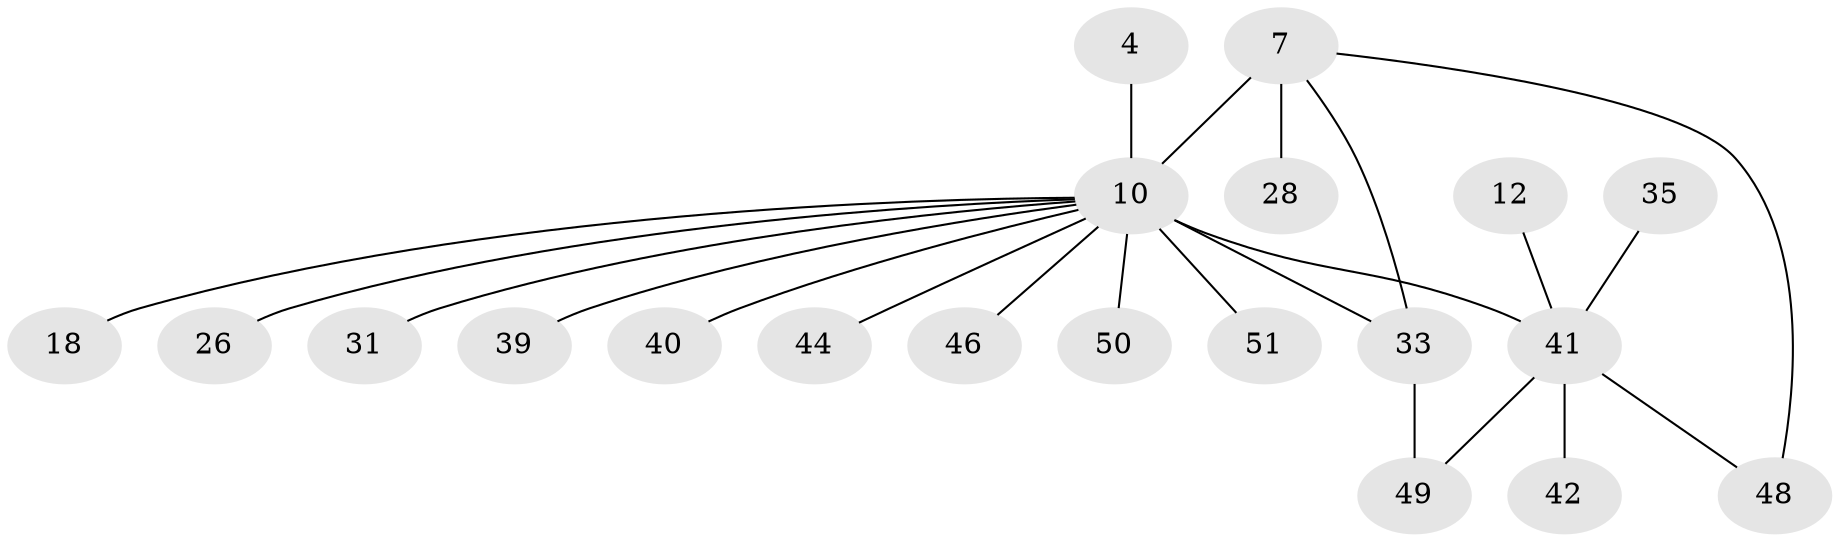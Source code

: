 // original degree distribution, {6: 0.0196078431372549, 7: 0.058823529411764705, 1: 0.49019607843137253, 4: 0.0392156862745098, 8: 0.0196078431372549, 10: 0.0392156862745098, 2: 0.21568627450980393, 3: 0.11764705882352941}
// Generated by graph-tools (version 1.1) at 2025/58/03/04/25 21:58:05]
// undirected, 20 vertices, 22 edges
graph export_dot {
graph [start="1"]
  node [color=gray90,style=filled];
  4;
  7 [super="+2"];
  10 [super="+5+8"];
  12;
  18;
  26;
  28;
  31;
  33 [super="+9+27+13+14+20+22+25"];
  35;
  39 [super="+29+19"];
  40;
  41 [super="+36+34"];
  42;
  44;
  46 [super="+43"];
  48 [super="+17+30+37+47+38+45"];
  49;
  50;
  51;
  4 -- 10;
  7 -- 33 [weight=2];
  7 -- 10 [weight=4];
  7 -- 28;
  7 -- 48 [weight=2];
  10 -- 18;
  10 -- 44;
  10 -- 50;
  10 -- 40;
  10 -- 41 [weight=5];
  10 -- 51;
  10 -- 26;
  10 -- 31;
  10 -- 46;
  10 -- 33 [weight=2];
  10 -- 39 [weight=2];
  12 -- 41;
  33 -- 49;
  35 -- 41;
  41 -- 42;
  41 -- 49;
  41 -- 48;
}
